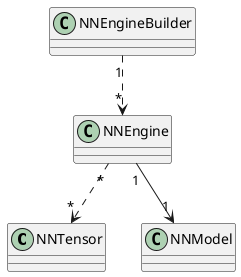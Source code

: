 @startuml
class NNTensor
class NNModel
class NNEngine
class NNEngineBuilder

NNEngineBuilder "1" ..> "*" NNEngine
NNEngine "1" --> "1" NNModel
NNEngine "*" ..> "*" NNTensor
@enduml
